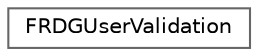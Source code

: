 digraph "Graphical Class Hierarchy"
{
 // INTERACTIVE_SVG=YES
 // LATEX_PDF_SIZE
  bgcolor="transparent";
  edge [fontname=Helvetica,fontsize=10,labelfontname=Helvetica,labelfontsize=10];
  node [fontname=Helvetica,fontsize=10,shape=box,height=0.2,width=0.4];
  rankdir="LR";
  Node0 [id="Node000000",label="FRDGUserValidation",height=0.2,width=0.4,color="grey40", fillcolor="white", style="filled",URL="$d4/d74/classFRDGUserValidation.html",tooltip="Used by the render graph builder to validate correct usage of the graph API from setup to execution."];
}
